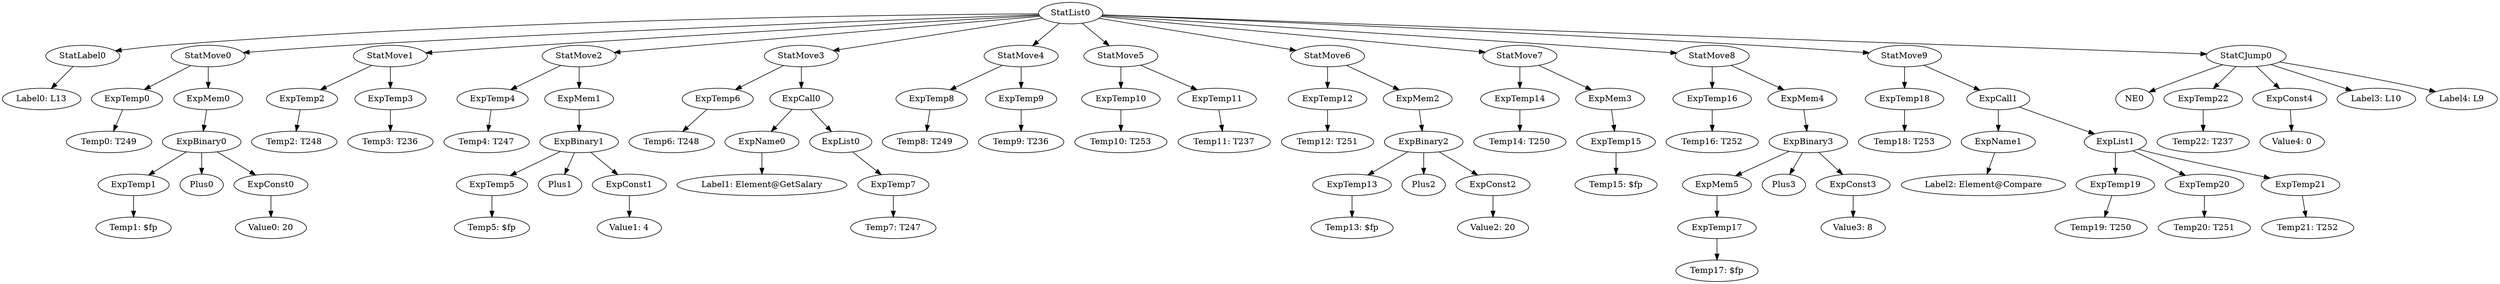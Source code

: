 digraph {
	ordering = out;
	ExpConst4 -> "Value4: 0";
	ExpTemp20 -> "Temp20: T251";
	ExpCall1 -> ExpName1;
	ExpCall1 -> ExpList1;
	StatMove9 -> ExpTemp18;
	StatMove9 -> ExpCall1;
	ExpTemp4 -> "Temp4: T247";
	ExpName0 -> "Label1: Element@GetSalary";
	ExpTemp22 -> "Temp22: T237";
	StatMove3 -> ExpTemp6;
	StatMove3 -> ExpCall0;
	ExpTemp11 -> "Temp11: T237";
	ExpTemp5 -> "Temp5: $fp";
	ExpTemp1 -> "Temp1: $fp";
	ExpTemp14 -> "Temp14: T250";
	ExpCall0 -> ExpName0;
	ExpCall0 -> ExpList0;
	ExpTemp21 -> "Temp21: T252";
	ExpTemp17 -> "Temp17: $fp";
	ExpTemp3 -> "Temp3: T236";
	ExpBinary0 -> ExpTemp1;
	ExpBinary0 -> Plus0;
	ExpBinary0 -> ExpConst0;
	ExpMem2 -> ExpBinary2;
	ExpTemp12 -> "Temp12: T251";
	ExpMem4 -> ExpBinary3;
	ExpTemp7 -> "Temp7: T247";
	ExpTemp0 -> "Temp0: T249";
	StatList0 -> StatLabel0;
	StatList0 -> StatMove0;
	StatList0 -> StatMove1;
	StatList0 -> StatMove2;
	StatList0 -> StatMove3;
	StatList0 -> StatMove4;
	StatList0 -> StatMove5;
	StatList0 -> StatMove6;
	StatList0 -> StatMove7;
	StatList0 -> StatMove8;
	StatList0 -> StatMove9;
	StatList0 -> StatCJump0;
	ExpMem1 -> ExpBinary1;
	ExpConst0 -> "Value0: 20";
	ExpTemp19 -> "Temp19: T250";
	StatMove2 -> ExpTemp4;
	StatMove2 -> ExpMem1;
	ExpTemp2 -> "Temp2: T248";
	ExpTemp10 -> "Temp10: T253";
	ExpList1 -> ExpTemp19;
	ExpList1 -> ExpTemp20;
	ExpList1 -> ExpTemp21;
	ExpBinary1 -> ExpTemp5;
	ExpBinary1 -> Plus1;
	ExpBinary1 -> ExpConst1;
	ExpMem0 -> ExpBinary0;
	StatMove4 -> ExpTemp8;
	StatMove4 -> ExpTemp9;
	StatMove7 -> ExpTemp14;
	StatMove7 -> ExpMem3;
	ExpConst1 -> "Value1: 4";
	StatMove5 -> ExpTemp10;
	StatMove5 -> ExpTemp11;
	StatMove1 -> ExpTemp2;
	StatMove1 -> ExpTemp3;
	ExpTemp18 -> "Temp18: T253";
	ExpTemp8 -> "Temp8: T249";
	StatCJump0 -> NE0;
	StatCJump0 -> ExpTemp22;
	StatCJump0 -> ExpConst4;
	StatCJump0 -> "Label3: L10";
	StatCJump0 -> "Label4: L9";
	ExpList0 -> ExpTemp7;
	ExpName1 -> "Label2: Element@Compare";
	ExpTemp15 -> "Temp15: $fp";
	ExpTemp9 -> "Temp9: T236";
	ExpTemp6 -> "Temp6: T248";
	StatMove6 -> ExpTemp12;
	StatMove6 -> ExpMem2;
	ExpTemp13 -> "Temp13: $fp";
	ExpTemp16 -> "Temp16: T252";
	StatLabel0 -> "Label0: L13";
	ExpMem5 -> ExpTemp17;
	ExpBinary2 -> ExpTemp13;
	ExpBinary2 -> Plus2;
	ExpBinary2 -> ExpConst2;
	ExpMem3 -> ExpTemp15;
	StatMove0 -> ExpTemp0;
	StatMove0 -> ExpMem0;
	StatMove8 -> ExpTemp16;
	StatMove8 -> ExpMem4;
	ExpConst2 -> "Value2: 20";
	ExpBinary3 -> ExpMem5;
	ExpBinary3 -> Plus3;
	ExpBinary3 -> ExpConst3;
	ExpConst3 -> "Value3: 8";
}

